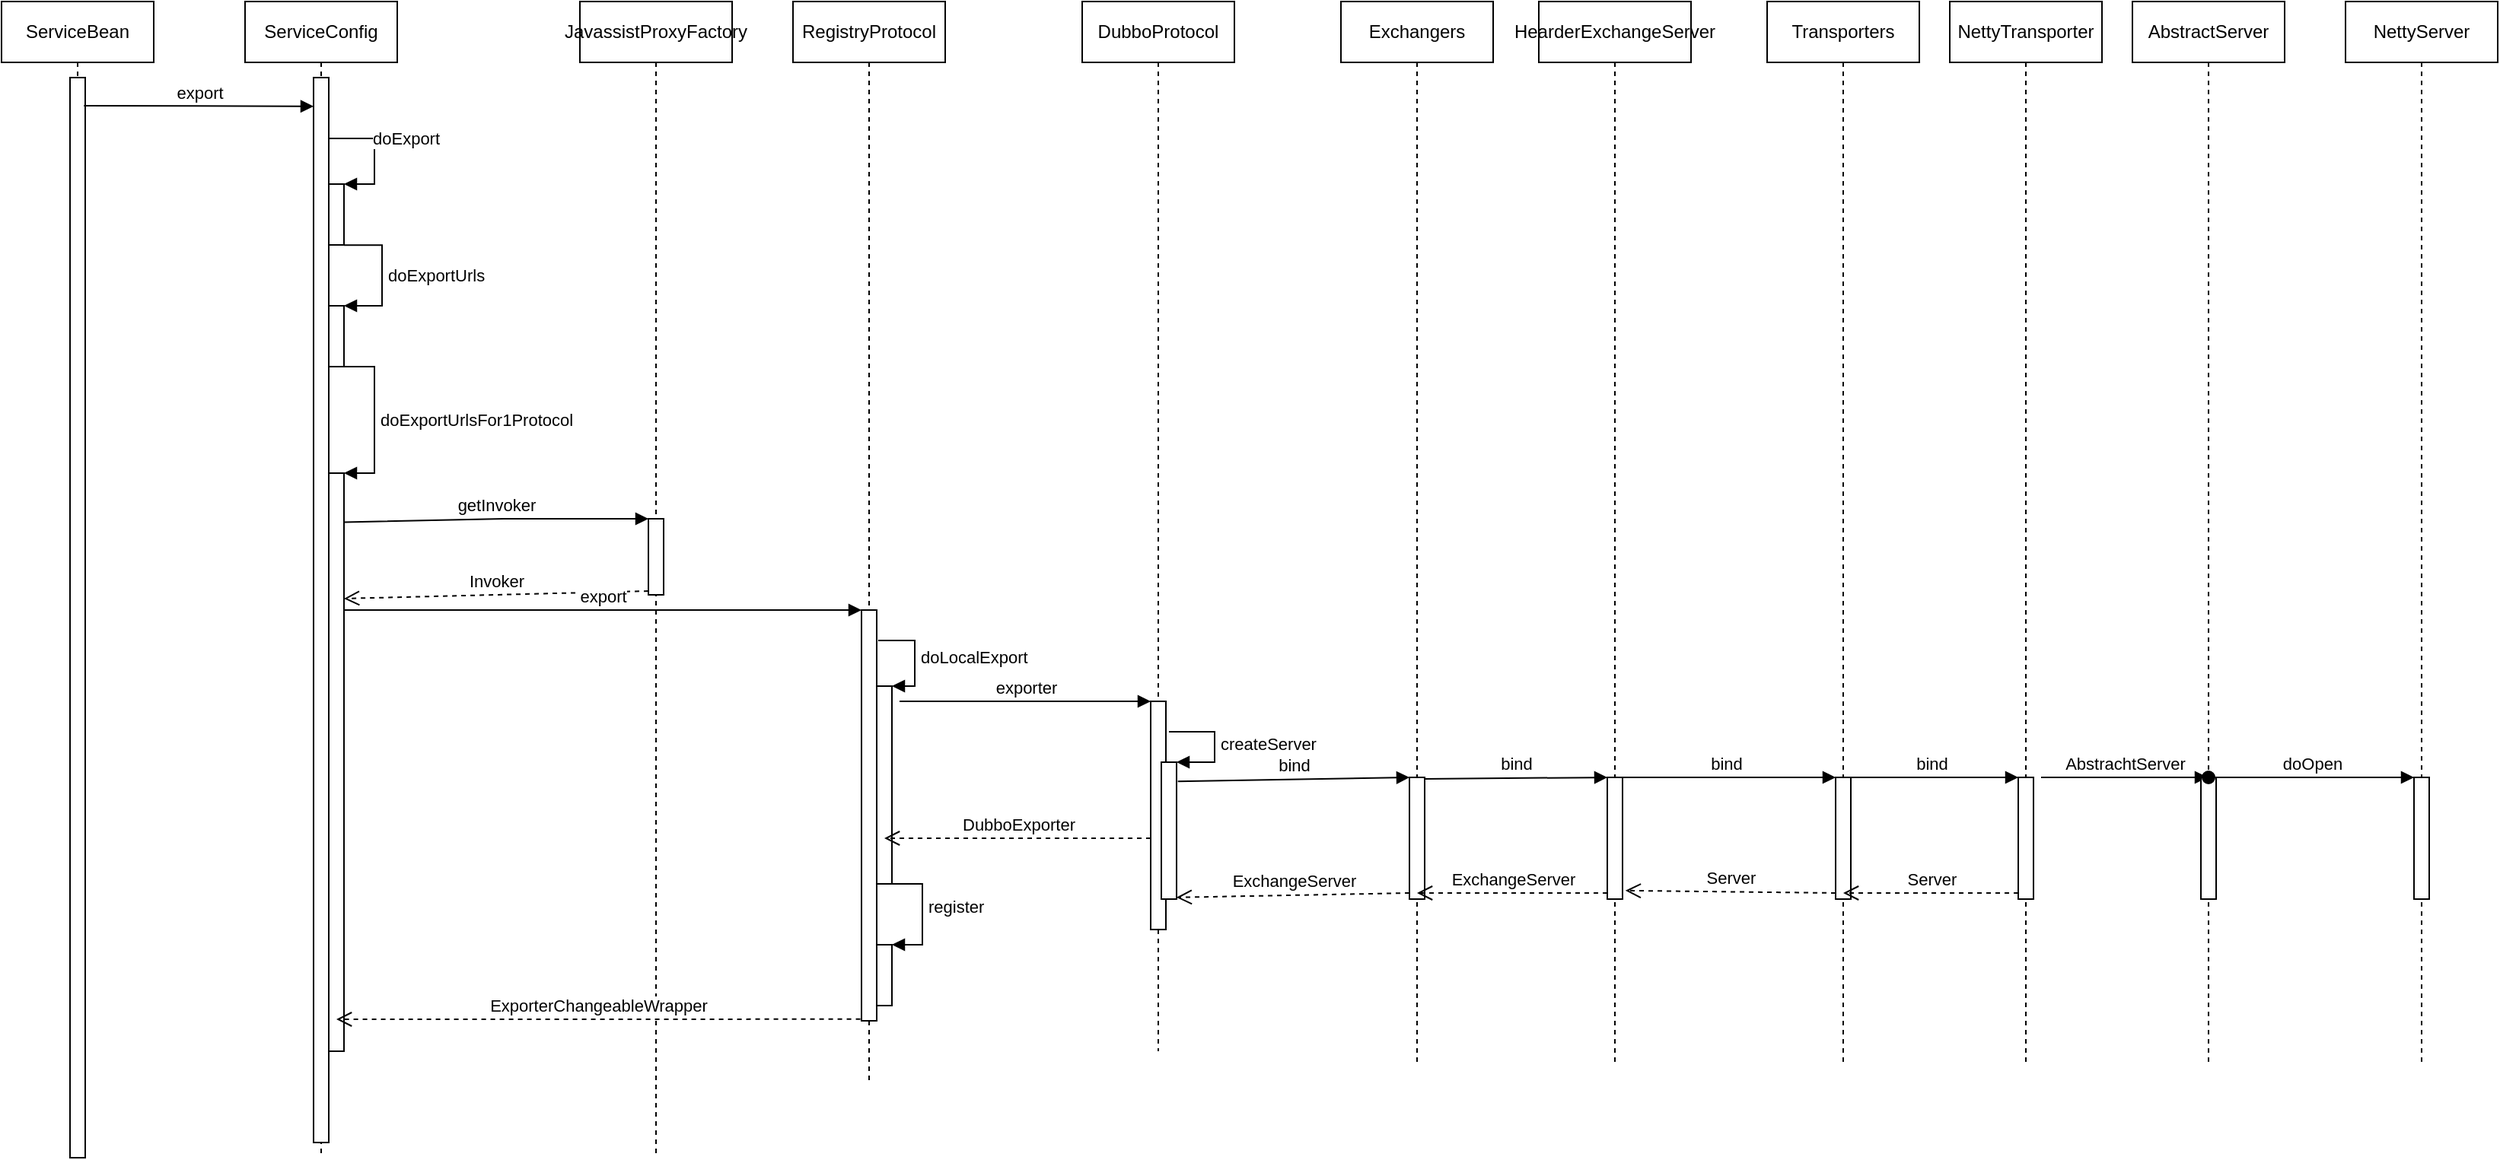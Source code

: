 <mxfile version="18.0.6" type="device"><diagram id="NfuXYdVrtXmf7wVgyJou" name="第 1 页"><mxGraphModel dx="1124" dy="793" grid="1" gridSize="10" guides="1" tooltips="1" connect="1" arrows="1" fold="1" page="1" pageScale="1" pageWidth="827" pageHeight="1169" math="0" shadow="0"><root><mxCell id="0"/><mxCell id="1" parent="0"/><mxCell id="Ti7ZktAIQ4FBJeXQugtx-1" value="ServiceBean" style="shape=umlLifeline;perimeter=lifelinePerimeter;whiteSpace=wrap;html=1;container=1;collapsible=0;recursiveResize=0;outlineConnect=0;" vertex="1" parent="1"><mxGeometry x="60" y="240" width="100" height="760" as="geometry"/></mxCell><mxCell id="Ti7ZktAIQ4FBJeXQugtx-2" value="" style="html=1;points=[];perimeter=orthogonalPerimeter;" vertex="1" parent="Ti7ZktAIQ4FBJeXQugtx-1"><mxGeometry x="45" y="50" width="10" height="710" as="geometry"/></mxCell><mxCell id="Ti7ZktAIQ4FBJeXQugtx-3" value="ServiceConfig" style="shape=umlLifeline;perimeter=lifelinePerimeter;whiteSpace=wrap;html=1;container=1;collapsible=0;recursiveResize=0;outlineConnect=0;" vertex="1" parent="1"><mxGeometry x="220" y="240" width="100" height="760" as="geometry"/></mxCell><mxCell id="Ti7ZktAIQ4FBJeXQugtx-4" value="" style="html=1;points=[];perimeter=orthogonalPerimeter;" vertex="1" parent="Ti7ZktAIQ4FBJeXQugtx-3"><mxGeometry x="45" y="50" width="10" height="700" as="geometry"/></mxCell><mxCell id="Ti7ZktAIQ4FBJeXQugtx-8" value="" style="html=1;points=[];perimeter=orthogonalPerimeter;" vertex="1" parent="Ti7ZktAIQ4FBJeXQugtx-3"><mxGeometry x="55" y="120" width="10" height="40" as="geometry"/></mxCell><mxCell id="Ti7ZktAIQ4FBJeXQugtx-9" value="doExport" style="edgeStyle=orthogonalEdgeStyle;html=1;align=left;spacingLeft=2;endArrow=block;rounded=0;entryX=1;entryY=0;" edge="1" target="Ti7ZktAIQ4FBJeXQugtx-8" parent="Ti7ZktAIQ4FBJeXQugtx-3"><mxGeometry relative="1" as="geometry"><mxPoint x="55" y="120" as="sourcePoint"/><Array as="points"><mxPoint x="55" y="90"/><mxPoint x="85" y="90"/><mxPoint x="85" y="120"/></Array></mxGeometry></mxCell><mxCell id="Ti7ZktAIQ4FBJeXQugtx-12" value="" style="html=1;points=[];perimeter=orthogonalPerimeter;" vertex="1" parent="Ti7ZktAIQ4FBJeXQugtx-3"><mxGeometry x="55" y="200" width="10" height="40" as="geometry"/></mxCell><mxCell id="Ti7ZktAIQ4FBJeXQugtx-13" value="doExportUrls" style="edgeStyle=orthogonalEdgeStyle;html=1;align=left;spacingLeft=2;endArrow=block;rounded=0;entryX=1;entryY=0;exitX=0.994;exitY=1.002;exitDx=0;exitDy=0;exitPerimeter=0;" edge="1" target="Ti7ZktAIQ4FBJeXQugtx-12" parent="Ti7ZktAIQ4FBJeXQugtx-3" source="Ti7ZktAIQ4FBJeXQugtx-8"><mxGeometry x="-0.001" relative="1" as="geometry"><mxPoint x="60" y="210" as="sourcePoint"/><Array as="points"><mxPoint x="90" y="160"/><mxPoint x="90" y="200"/></Array><mxPoint as="offset"/></mxGeometry></mxCell><mxCell id="Ti7ZktAIQ4FBJeXQugtx-16" value="" style="html=1;points=[];perimeter=orthogonalPerimeter;" vertex="1" parent="Ti7ZktAIQ4FBJeXQugtx-3"><mxGeometry x="55" y="310" width="10" height="380" as="geometry"/></mxCell><mxCell id="Ti7ZktAIQ4FBJeXQugtx-17" value="doExportUrlsFor1Protocol" style="edgeStyle=orthogonalEdgeStyle;html=1;align=left;spacingLeft=2;endArrow=block;rounded=0;entryX=1;entryY=0;" edge="1" target="Ti7ZktAIQ4FBJeXQugtx-16" parent="Ti7ZktAIQ4FBJeXQugtx-3"><mxGeometry relative="1" as="geometry"><mxPoint x="65" y="240" as="sourcePoint"/><Array as="points"><mxPoint x="85" y="240"/><mxPoint x="85" y="310"/></Array></mxGeometry></mxCell><mxCell id="Ti7ZktAIQ4FBJeXQugtx-7" value="export" style="html=1;verticalAlign=bottom;endArrow=block;rounded=0;exitX=0.917;exitY=0.026;exitDx=0;exitDy=0;exitPerimeter=0;entryX=0;entryY=0.027;entryDx=0;entryDy=0;entryPerimeter=0;" edge="1" parent="1" source="Ti7ZktAIQ4FBJeXQugtx-2" target="Ti7ZktAIQ4FBJeXQugtx-4"><mxGeometry width="80" relative="1" as="geometry"><mxPoint x="120" y="310" as="sourcePoint"/><mxPoint x="200" y="310" as="targetPoint"/></mxGeometry></mxCell><mxCell id="Ti7ZktAIQ4FBJeXQugtx-18" value="JavassistProxyFactory" style="shape=umlLifeline;perimeter=lifelinePerimeter;whiteSpace=wrap;html=1;container=1;collapsible=0;recursiveResize=0;outlineConnect=0;" vertex="1" parent="1"><mxGeometry x="440" y="240" width="100" height="760" as="geometry"/></mxCell><mxCell id="Ti7ZktAIQ4FBJeXQugtx-22" value="" style="html=1;points=[];perimeter=orthogonalPerimeter;" vertex="1" parent="Ti7ZktAIQ4FBJeXQugtx-18"><mxGeometry x="45" y="340" width="10" height="50" as="geometry"/></mxCell><mxCell id="Ti7ZktAIQ4FBJeXQugtx-24" value="Invoker" style="html=1;verticalAlign=bottom;endArrow=open;dashed=1;endSize=8;exitX=0;exitY=0.95;rounded=0;entryX=1;entryY=0.217;entryDx=0;entryDy=0;entryPerimeter=0;" edge="1" source="Ti7ZktAIQ4FBJeXQugtx-22" parent="1" target="Ti7ZktAIQ4FBJeXQugtx-16"><mxGeometry relative="1" as="geometry"><mxPoint x="290" y="628" as="targetPoint"/></mxGeometry></mxCell><mxCell id="Ti7ZktAIQ4FBJeXQugtx-23" value="getInvoker" style="html=1;verticalAlign=bottom;endArrow=block;entryX=0;entryY=0;rounded=0;exitX=0.995;exitY=0.085;exitDx=0;exitDy=0;exitPerimeter=0;" edge="1" target="Ti7ZktAIQ4FBJeXQugtx-22" parent="1" source="Ti7ZktAIQ4FBJeXQugtx-16"><mxGeometry relative="1" as="geometry"><mxPoint x="290" y="580" as="sourcePoint"/><Array as="points"><mxPoint x="390" y="580"/></Array></mxGeometry></mxCell><mxCell id="Ti7ZktAIQ4FBJeXQugtx-25" value="RegistryProtocol" style="shape=umlLifeline;perimeter=lifelinePerimeter;whiteSpace=wrap;html=1;container=1;collapsible=0;recursiveResize=0;outlineConnect=0;" vertex="1" parent="1"><mxGeometry x="580" y="240" width="100" height="710" as="geometry"/></mxCell><mxCell id="Ti7ZktAIQ4FBJeXQugtx-28" value="" style="html=1;points=[];perimeter=orthogonalPerimeter;" vertex="1" parent="Ti7ZktAIQ4FBJeXQugtx-25"><mxGeometry x="45" y="400" width="10" height="270" as="geometry"/></mxCell><mxCell id="Ti7ZktAIQ4FBJeXQugtx-31" value="" style="html=1;points=[];perimeter=orthogonalPerimeter;" vertex="1" parent="Ti7ZktAIQ4FBJeXQugtx-25"><mxGeometry x="55" y="450" width="10" height="130" as="geometry"/></mxCell><mxCell id="Ti7ZktAIQ4FBJeXQugtx-32" value="doLocalExport" style="edgeStyle=orthogonalEdgeStyle;html=1;align=left;spacingLeft=2;endArrow=block;rounded=0;entryX=1;entryY=0;" edge="1" target="Ti7ZktAIQ4FBJeXQugtx-31" parent="Ti7ZktAIQ4FBJeXQugtx-25"><mxGeometry relative="1" as="geometry"><mxPoint x="56" y="420" as="sourcePoint"/><Array as="points"><mxPoint x="80" y="420"/><mxPoint x="80" y="450"/></Array></mxGeometry></mxCell><mxCell id="Ti7ZktAIQ4FBJeXQugtx-72" value="" style="html=1;points=[];perimeter=orthogonalPerimeter;" vertex="1" parent="Ti7ZktAIQ4FBJeXQugtx-25"><mxGeometry x="55" y="620" width="10" height="40" as="geometry"/></mxCell><mxCell id="Ti7ZktAIQ4FBJeXQugtx-73" value="register" style="edgeStyle=orthogonalEdgeStyle;html=1;align=left;spacingLeft=2;endArrow=block;rounded=0;entryX=1;entryY=0;" edge="1" target="Ti7ZktAIQ4FBJeXQugtx-72" parent="Ti7ZktAIQ4FBJeXQugtx-25"><mxGeometry relative="1" as="geometry"><mxPoint x="55" y="580" as="sourcePoint"/><Array as="points"><mxPoint x="55" y="580"/><mxPoint x="85" y="580"/><mxPoint x="85" y="620"/></Array></mxGeometry></mxCell><mxCell id="Ti7ZktAIQ4FBJeXQugtx-30" value="ExporterChangeableWrapper" style="html=1;verticalAlign=bottom;endArrow=open;dashed=1;endSize=8;exitX=-0.071;exitY=0.996;rounded=0;exitDx=0;exitDy=0;exitPerimeter=0;" edge="1" source="Ti7ZktAIQ4FBJeXQugtx-28" parent="1"><mxGeometry relative="1" as="geometry"><mxPoint x="280" y="909" as="targetPoint"/></mxGeometry></mxCell><mxCell id="Ti7ZktAIQ4FBJeXQugtx-29" value="export" style="html=1;verticalAlign=bottom;endArrow=block;entryX=0;entryY=0;rounded=0;" edge="1" target="Ti7ZktAIQ4FBJeXQugtx-28" parent="1" source="Ti7ZktAIQ4FBJeXQugtx-16"><mxGeometry relative="1" as="geometry"><mxPoint x="520" y="660" as="sourcePoint"/></mxGeometry></mxCell><mxCell id="Ti7ZktAIQ4FBJeXQugtx-33" value="DubboProtocol" style="shape=umlLifeline;perimeter=lifelinePerimeter;whiteSpace=wrap;html=1;container=1;collapsible=0;recursiveResize=0;outlineConnect=0;" vertex="1" parent="1"><mxGeometry x="770" y="240" width="100" height="690" as="geometry"/></mxCell><mxCell id="Ti7ZktAIQ4FBJeXQugtx-34" value="" style="html=1;points=[];perimeter=orthogonalPerimeter;" vertex="1" parent="Ti7ZktAIQ4FBJeXQugtx-33"><mxGeometry x="45" y="460" width="10" height="150" as="geometry"/></mxCell><mxCell id="Ti7ZktAIQ4FBJeXQugtx-37" value="" style="html=1;points=[];perimeter=orthogonalPerimeter;" vertex="1" parent="Ti7ZktAIQ4FBJeXQugtx-33"><mxGeometry x="52" y="500" width="10" height="90" as="geometry"/></mxCell><mxCell id="Ti7ZktAIQ4FBJeXQugtx-38" value="createServer" style="edgeStyle=orthogonalEdgeStyle;html=1;align=left;spacingLeft=2;endArrow=block;rounded=0;entryX=1;entryY=0;" edge="1" target="Ti7ZktAIQ4FBJeXQugtx-37" parent="Ti7ZktAIQ4FBJeXQugtx-33"><mxGeometry relative="1" as="geometry"><mxPoint x="57" y="480" as="sourcePoint"/><Array as="points"><mxPoint x="87" y="480"/></Array></mxGeometry></mxCell><mxCell id="Ti7ZktAIQ4FBJeXQugtx-35" value="exporter" style="html=1;verticalAlign=bottom;endArrow=block;entryX=0;entryY=0;rounded=0;" edge="1" target="Ti7ZktAIQ4FBJeXQugtx-34" parent="1"><mxGeometry relative="1" as="geometry"><mxPoint x="650" y="700" as="sourcePoint"/></mxGeometry></mxCell><mxCell id="Ti7ZktAIQ4FBJeXQugtx-39" value="Exchangers" style="shape=umlLifeline;perimeter=lifelinePerimeter;whiteSpace=wrap;html=1;container=1;collapsible=0;recursiveResize=0;outlineConnect=0;" vertex="1" parent="1"><mxGeometry x="940" y="240" width="100" height="700" as="geometry"/></mxCell><mxCell id="Ti7ZktAIQ4FBJeXQugtx-46" value="" style="html=1;points=[];perimeter=orthogonalPerimeter;" vertex="1" parent="Ti7ZktAIQ4FBJeXQugtx-39"><mxGeometry x="45" y="510" width="10" height="80" as="geometry"/></mxCell><mxCell id="Ti7ZktAIQ4FBJeXQugtx-40" value="HearderExchangeServer" style="shape=umlLifeline;perimeter=lifelinePerimeter;whiteSpace=wrap;html=1;container=1;collapsible=0;recursiveResize=0;outlineConnect=0;" vertex="1" parent="1"><mxGeometry x="1070" y="240" width="100" height="700" as="geometry"/></mxCell><mxCell id="Ti7ZktAIQ4FBJeXQugtx-49" value="" style="html=1;points=[];perimeter=orthogonalPerimeter;" vertex="1" parent="Ti7ZktAIQ4FBJeXQugtx-40"><mxGeometry x="45" y="510" width="10" height="80" as="geometry"/></mxCell><mxCell id="Ti7ZktAIQ4FBJeXQugtx-41" value="Transporters" style="shape=umlLifeline;perimeter=lifelinePerimeter;whiteSpace=wrap;html=1;container=1;collapsible=0;recursiveResize=0;outlineConnect=0;" vertex="1" parent="1"><mxGeometry x="1220" y="240" width="100" height="700" as="geometry"/></mxCell><mxCell id="Ti7ZktAIQ4FBJeXQugtx-52" value="" style="html=1;points=[];perimeter=orthogonalPerimeter;" vertex="1" parent="Ti7ZktAIQ4FBJeXQugtx-41"><mxGeometry x="45" y="510" width="10" height="80" as="geometry"/></mxCell><mxCell id="Ti7ZktAIQ4FBJeXQugtx-43" value="NettyTransporter" style="shape=umlLifeline;perimeter=lifelinePerimeter;whiteSpace=wrap;html=1;container=1;collapsible=0;recursiveResize=0;outlineConnect=0;" vertex="1" parent="1"><mxGeometry x="1340" y="240" width="100" height="700" as="geometry"/></mxCell><mxCell id="Ti7ZktAIQ4FBJeXQugtx-55" value="" style="html=1;points=[];perimeter=orthogonalPerimeter;" vertex="1" parent="Ti7ZktAIQ4FBJeXQugtx-43"><mxGeometry x="45" y="510" width="10" height="80" as="geometry"/></mxCell><mxCell id="Ti7ZktAIQ4FBJeXQugtx-74" value="AbstrachtServer" style="html=1;verticalAlign=bottom;endArrow=block;rounded=0;" edge="1" parent="Ti7ZktAIQ4FBJeXQugtx-43" target="Ti7ZktAIQ4FBJeXQugtx-44"><mxGeometry width="80" relative="1" as="geometry"><mxPoint x="60" y="510" as="sourcePoint"/><mxPoint x="150" y="510" as="targetPoint"/></mxGeometry></mxCell><mxCell id="Ti7ZktAIQ4FBJeXQugtx-44" value="AbstractServer" style="shape=umlLifeline;perimeter=lifelinePerimeter;whiteSpace=wrap;html=1;container=1;collapsible=0;recursiveResize=0;outlineConnect=0;" vertex="1" parent="1"><mxGeometry x="1460" y="240" width="100" height="700" as="geometry"/></mxCell><mxCell id="Ti7ZktAIQ4FBJeXQugtx-63" value="" style="html=1;points=[];perimeter=orthogonalPerimeter;" vertex="1" parent="Ti7ZktAIQ4FBJeXQugtx-44"><mxGeometry x="45" y="510" width="10" height="80" as="geometry"/></mxCell><mxCell id="Ti7ZktAIQ4FBJeXQugtx-45" value="NettyServer" style="shape=umlLifeline;perimeter=lifelinePerimeter;whiteSpace=wrap;html=1;container=1;collapsible=0;recursiveResize=0;outlineConnect=0;" vertex="1" parent="1"><mxGeometry x="1600" y="240" width="100" height="700" as="geometry"/></mxCell><mxCell id="Ti7ZktAIQ4FBJeXQugtx-67" value="" style="html=1;points=[];perimeter=orthogonalPerimeter;" vertex="1" parent="Ti7ZktAIQ4FBJeXQugtx-45"><mxGeometry x="45" y="510" width="10" height="80" as="geometry"/></mxCell><mxCell id="Ti7ZktAIQ4FBJeXQugtx-47" value="bind" style="html=1;verticalAlign=bottom;endArrow=block;entryX=0;entryY=0;rounded=0;exitX=1.086;exitY=0.14;exitDx=0;exitDy=0;exitPerimeter=0;" edge="1" target="Ti7ZktAIQ4FBJeXQugtx-46" parent="1" source="Ti7ZktAIQ4FBJeXQugtx-37"><mxGeometry relative="1" as="geometry"><mxPoint x="915" y="750" as="sourcePoint"/></mxGeometry></mxCell><mxCell id="Ti7ZktAIQ4FBJeXQugtx-48" value="ExchangeServer" style="html=1;verticalAlign=bottom;endArrow=open;dashed=1;endSize=8;exitX=0;exitY=0.95;rounded=0;entryX=0.99;entryY=0.988;entryDx=0;entryDy=0;entryPerimeter=0;" edge="1" source="Ti7ZktAIQ4FBJeXQugtx-46" parent="1" target="Ti7ZktAIQ4FBJeXQugtx-37"><mxGeometry relative="1" as="geometry"><mxPoint x="910" y="826" as="targetPoint"/></mxGeometry></mxCell><mxCell id="Ti7ZktAIQ4FBJeXQugtx-50" value="bind" style="html=1;verticalAlign=bottom;endArrow=block;entryX=0;entryY=0;rounded=0;exitX=0.966;exitY=0.012;exitDx=0;exitDy=0;exitPerimeter=0;" edge="1" target="Ti7ZktAIQ4FBJeXQugtx-49" parent="1" source="Ti7ZktAIQ4FBJeXQugtx-46"><mxGeometry relative="1" as="geometry"><mxPoint x="1045" y="750" as="sourcePoint"/></mxGeometry></mxCell><mxCell id="Ti7ZktAIQ4FBJeXQugtx-51" value="ExchangeServer" style="html=1;verticalAlign=bottom;endArrow=open;dashed=1;endSize=8;exitX=0;exitY=0.95;rounded=0;" edge="1" source="Ti7ZktAIQ4FBJeXQugtx-49" parent="1" target="Ti7ZktAIQ4FBJeXQugtx-39"><mxGeometry relative="1" as="geometry"><mxPoint x="1045" y="826" as="targetPoint"/></mxGeometry></mxCell><mxCell id="Ti7ZktAIQ4FBJeXQugtx-53" value="bind" style="html=1;verticalAlign=bottom;endArrow=block;entryX=0;entryY=0;rounded=0;" edge="1" target="Ti7ZktAIQ4FBJeXQugtx-52" parent="1" source="Ti7ZktAIQ4FBJeXQugtx-40"><mxGeometry relative="1" as="geometry"><mxPoint x="1195" y="750" as="sourcePoint"/></mxGeometry></mxCell><mxCell id="Ti7ZktAIQ4FBJeXQugtx-54" value="Server" style="html=1;verticalAlign=bottom;endArrow=open;dashed=1;endSize=8;exitX=0;exitY=0.95;rounded=0;entryX=1.19;entryY=0.93;entryDx=0;entryDy=0;entryPerimeter=0;" edge="1" source="Ti7ZktAIQ4FBJeXQugtx-52" parent="1" target="Ti7ZktAIQ4FBJeXQugtx-49"><mxGeometry relative="1" as="geometry"><mxPoint x="1195" y="826" as="targetPoint"/></mxGeometry></mxCell><mxCell id="Ti7ZktAIQ4FBJeXQugtx-56" value="bind" style="html=1;verticalAlign=bottom;endArrow=block;entryX=0;entryY=0;rounded=0;" edge="1" target="Ti7ZktAIQ4FBJeXQugtx-55" parent="1" source="Ti7ZktAIQ4FBJeXQugtx-41"><mxGeometry relative="1" as="geometry"><mxPoint x="1365" y="750" as="sourcePoint"/></mxGeometry></mxCell><mxCell id="Ti7ZktAIQ4FBJeXQugtx-57" value="Server" style="html=1;verticalAlign=bottom;endArrow=open;dashed=1;endSize=8;exitX=0;exitY=0.95;rounded=0;" edge="1" source="Ti7ZktAIQ4FBJeXQugtx-55" parent="1" target="Ti7ZktAIQ4FBJeXQugtx-41"><mxGeometry relative="1" as="geometry"><mxPoint x="1365" y="826" as="targetPoint"/></mxGeometry></mxCell><mxCell id="Ti7ZktAIQ4FBJeXQugtx-68" value="doOpen" style="html=1;verticalAlign=bottom;startArrow=oval;endArrow=block;startSize=8;rounded=0;" edge="1" target="Ti7ZktAIQ4FBJeXQugtx-67" parent="1"><mxGeometry relative="1" as="geometry"><mxPoint x="1510" y="750" as="sourcePoint"/><Array as="points"/></mxGeometry></mxCell><mxCell id="Ti7ZktAIQ4FBJeXQugtx-36" value="DubboExporter" style="html=1;verticalAlign=bottom;endArrow=open;dashed=1;endSize=8;rounded=0;" edge="1" source="Ti7ZktAIQ4FBJeXQugtx-34" parent="1"><mxGeometry relative="1" as="geometry"><mxPoint x="640" y="790" as="targetPoint"/><Array as="points"><mxPoint x="690" y="790"/></Array></mxGeometry></mxCell></root></mxGraphModel></diagram></mxfile>